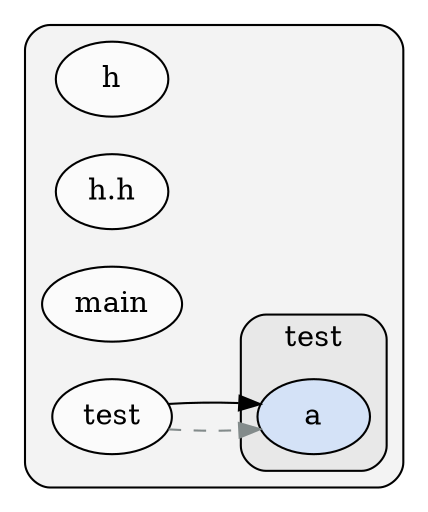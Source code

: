 digraph G {
    graph [rankdir=LR, clusterrank="local"];
    subgraph cluster_G {

        graph [style="filled,rounded", fillcolor="#80808018", label=""];
        h [label="h", style="filled", fillcolor="#ffffffb2", fontcolor="#000000", group="0"];
        h__h [label="h.h", style="filled", fillcolor="#ffffffb2", fontcolor="#000000", group="1"];
        main [label="main", style="filled", fillcolor="#ffffffb2", fontcolor="#000000", group="2"];
        test [label="test", style="filled", fillcolor="#ffffffb2", fontcolor="#000000", group="3"];
        subgraph cluster_test {

            graph [style="filled,rounded", fillcolor="#80808018", label="test"];
            test__a [label="a", style="filled", fillcolor="#cce0feb2", fontcolor="#000000", group="3"];
        }
    }
        test -> test__a [style="dashed",  color="#838b8b"];
        test -> test__a [style="solid",  color="#000000"];
    }
